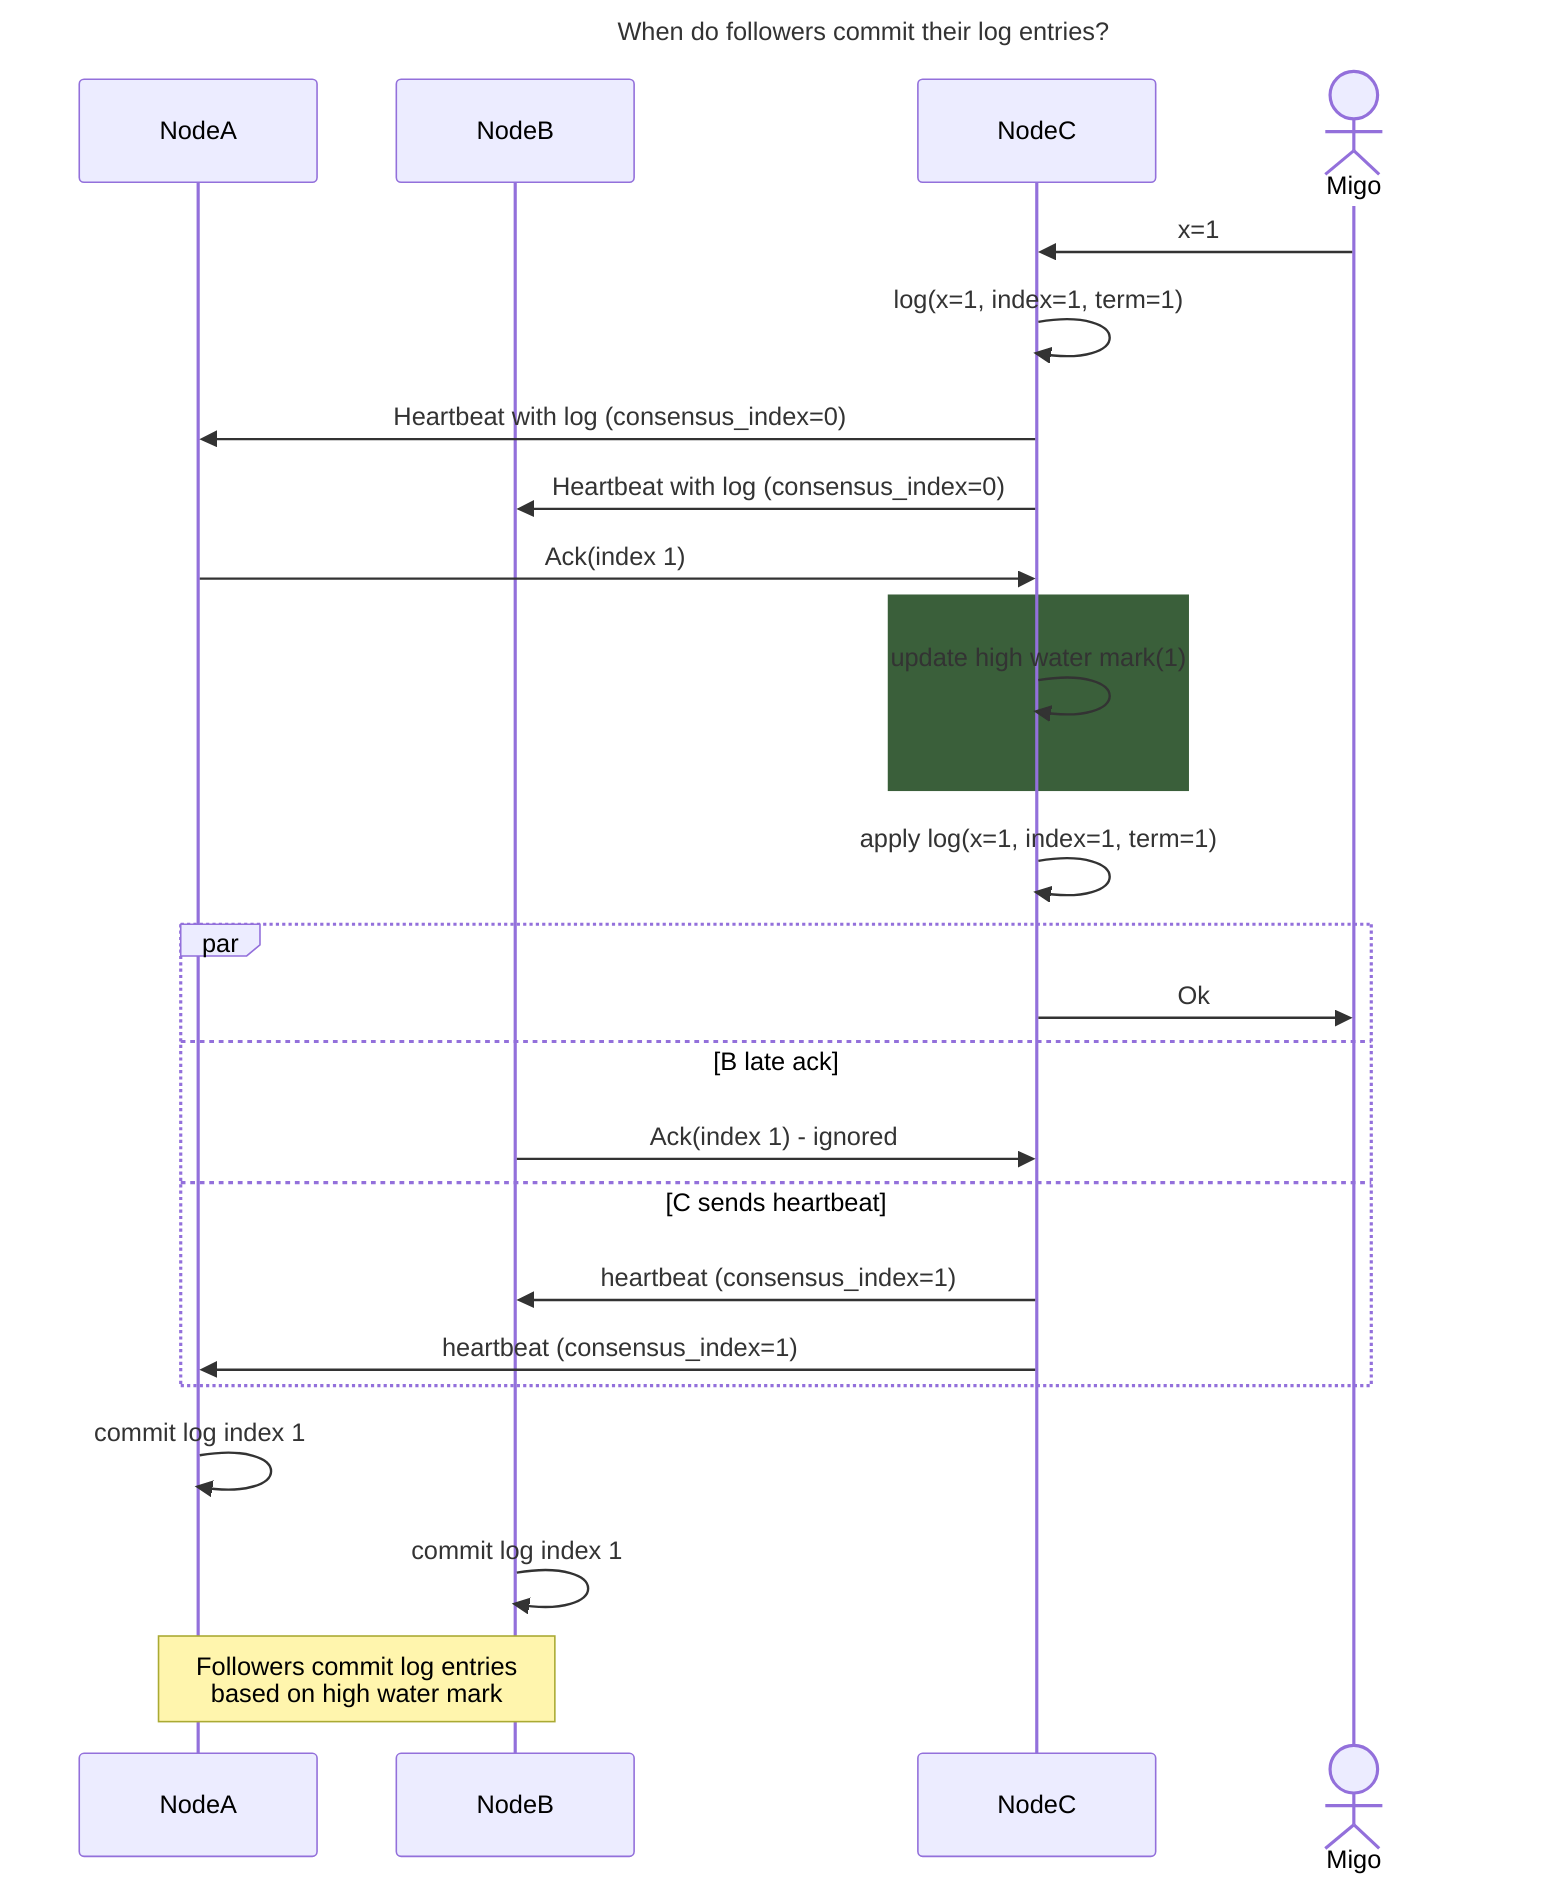---
title : When do followers commit their log entries?
---
sequenceDiagram
    participant A as NodeA
    participant B as NodeB
    participant C as NodeC
    Actor Migo

    Migo ->> C: x=1
    C ->>C : log(x=1, index=1, term=1)
    C ->> A : Heartbeat with log (consensus_index=0) 
    C ->> B : Heartbeat with log (consensus_index=0)
    
    A ->> C : Ack(index 1)
    # Q: Apply then update high water mark?
    rect rgb(58, 95, 58)
    C ->> C : update high water mark(1)
    end
    C ->> C : apply log(x=1, index=1, term=1)

    par 
    C ->> Migo : Ok

    and B late ack
    B ->> C : Ack(index 1) - ignored
    
    and C sends heartbeat
    C ->> B : heartbeat (consensus_index=1)
    C ->> A : heartbeat (consensus_index=1)
    end

    A ->> A : commit log index 1
    B ->> B : commit log index 1
    Note over A,B: Followers commit log entries<br>based on high water mark